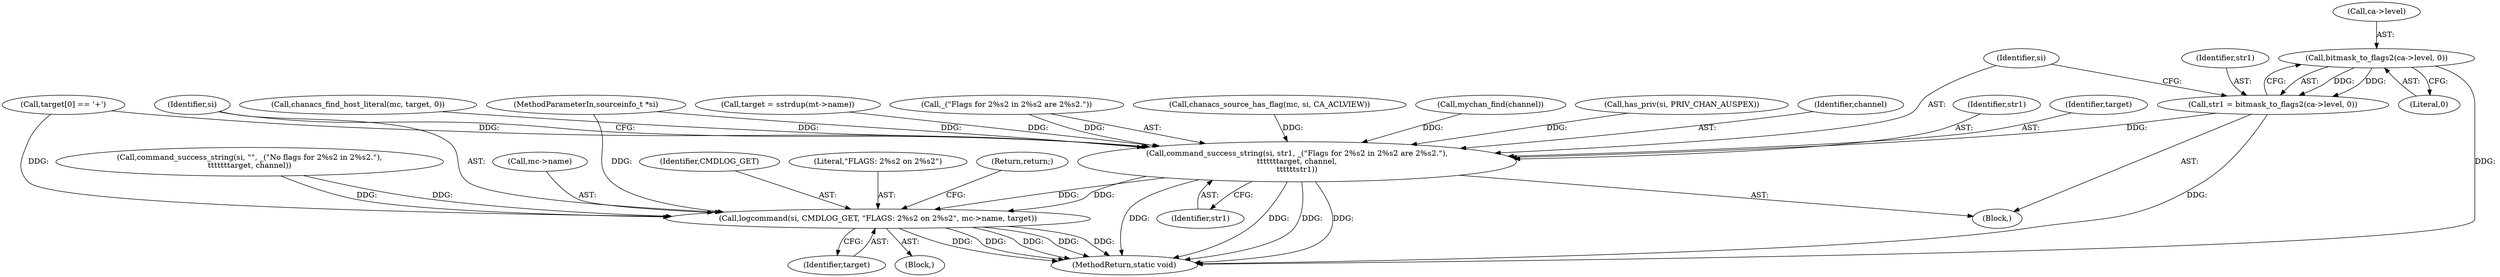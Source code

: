 digraph "0_atheme_c597156adc60a45b5f827793cd420945f47bc03b_1@pointer" {
"1000430" [label="(Call,bitmask_to_flags2(ca->level, 0))"];
"1000428" [label="(Call,str1 = bitmask_to_flags2(ca->level, 0))"];
"1000435" [label="(Call,command_success_string(si, str1, _(\"Flags for \2%s\2 in \2%s\2 are \2%s\2.\"),\n\t\t\t\t\t\ttarget, channel,\n\t\t\t\t\t\tstr1))"];
"1000451" [label="(Call,logcommand(si, CMDLOG_GET, \"FLAGS: \2%s\2 on \2%s\2\", mc->name, target))"];
"1000454" [label="(Literal,\"FLAGS: \2%s\2 on \2%s\2\")"];
"1000430" [label="(Call,bitmask_to_flags2(ca->level, 0))"];
"1000459" [label="(Return,return;)"];
"1000373" [label="(Call,chanacs_source_has_flag(mc, si, CA_ACLVIEW))"];
"1000156" [label="(Call,mychan_find(channel))"];
"1000177" [label="(Call,has_priv(si, PRIV_CHAN_AUSPEX))"];
"1000435" [label="(Call,command_success_string(si, str1, _(\"Flags for \2%s\2 in \2%s\2 are \2%s\2.\"),\n\t\t\t\t\t\ttarget, channel,\n\t\t\t\t\t\tstr1))"];
"1000107" [label="(MethodParameterIn,sourceinfo_t *si)"];
"1000437" [label="(Identifier,str1)"];
"1000444" [label="(Call,command_success_string(si, \"\", _(\"No flags for \2%s\2 in \2%s\2.\"),\n\t\t\t\t\t\ttarget, channel))"];
"1000458" [label="(Identifier,target)"];
"1000440" [label="(Identifier,target)"];
"1000363" [label="(Block,)"];
"1000389" [label="(Call,chanacs_find_host_literal(mc, target, 0))"];
"1000427" [label="(Block,)"];
"1000429" [label="(Identifier,str1)"];
"1000411" [label="(Call,target = sstrdup(mt->name))"];
"1000195" [label="(Call,target[0] == '+')"];
"1000428" [label="(Call,str1 = bitmask_to_flags2(ca->level, 0))"];
"1000442" [label="(Identifier,str1)"];
"1000455" [label="(Call,mc->name)"];
"1000452" [label="(Identifier,si)"];
"1000453" [label="(Identifier,CMDLOG_GET)"];
"1000431" [label="(Call,ca->level)"];
"1000438" [label="(Call,_(\"Flags for \2%s\2 in \2%s\2 are \2%s\2.\"))"];
"1001048" [label="(MethodReturn,static void)"];
"1000436" [label="(Identifier,si)"];
"1000434" [label="(Literal,0)"];
"1000441" [label="(Identifier,channel)"];
"1000451" [label="(Call,logcommand(si, CMDLOG_GET, \"FLAGS: \2%s\2 on \2%s\2\", mc->name, target))"];
"1000430" -> "1000428"  [label="AST: "];
"1000430" -> "1000434"  [label="CFG: "];
"1000431" -> "1000430"  [label="AST: "];
"1000434" -> "1000430"  [label="AST: "];
"1000428" -> "1000430"  [label="CFG: "];
"1000430" -> "1001048"  [label="DDG: "];
"1000430" -> "1000428"  [label="DDG: "];
"1000430" -> "1000428"  [label="DDG: "];
"1000428" -> "1000427"  [label="AST: "];
"1000429" -> "1000428"  [label="AST: "];
"1000436" -> "1000428"  [label="CFG: "];
"1000428" -> "1001048"  [label="DDG: "];
"1000428" -> "1000435"  [label="DDG: "];
"1000435" -> "1000427"  [label="AST: "];
"1000435" -> "1000442"  [label="CFG: "];
"1000436" -> "1000435"  [label="AST: "];
"1000437" -> "1000435"  [label="AST: "];
"1000438" -> "1000435"  [label="AST: "];
"1000440" -> "1000435"  [label="AST: "];
"1000441" -> "1000435"  [label="AST: "];
"1000442" -> "1000435"  [label="AST: "];
"1000452" -> "1000435"  [label="CFG: "];
"1000435" -> "1001048"  [label="DDG: "];
"1000435" -> "1001048"  [label="DDG: "];
"1000435" -> "1001048"  [label="DDG: "];
"1000435" -> "1001048"  [label="DDG: "];
"1000177" -> "1000435"  [label="DDG: "];
"1000373" -> "1000435"  [label="DDG: "];
"1000107" -> "1000435"  [label="DDG: "];
"1000438" -> "1000435"  [label="DDG: "];
"1000411" -> "1000435"  [label="DDG: "];
"1000389" -> "1000435"  [label="DDG: "];
"1000195" -> "1000435"  [label="DDG: "];
"1000156" -> "1000435"  [label="DDG: "];
"1000435" -> "1000451"  [label="DDG: "];
"1000435" -> "1000451"  [label="DDG: "];
"1000451" -> "1000363"  [label="AST: "];
"1000451" -> "1000458"  [label="CFG: "];
"1000452" -> "1000451"  [label="AST: "];
"1000453" -> "1000451"  [label="AST: "];
"1000454" -> "1000451"  [label="AST: "];
"1000455" -> "1000451"  [label="AST: "];
"1000458" -> "1000451"  [label="AST: "];
"1000459" -> "1000451"  [label="CFG: "];
"1000451" -> "1001048"  [label="DDG: "];
"1000451" -> "1001048"  [label="DDG: "];
"1000451" -> "1001048"  [label="DDG: "];
"1000451" -> "1001048"  [label="DDG: "];
"1000451" -> "1001048"  [label="DDG: "];
"1000444" -> "1000451"  [label="DDG: "];
"1000444" -> "1000451"  [label="DDG: "];
"1000107" -> "1000451"  [label="DDG: "];
"1000195" -> "1000451"  [label="DDG: "];
}
